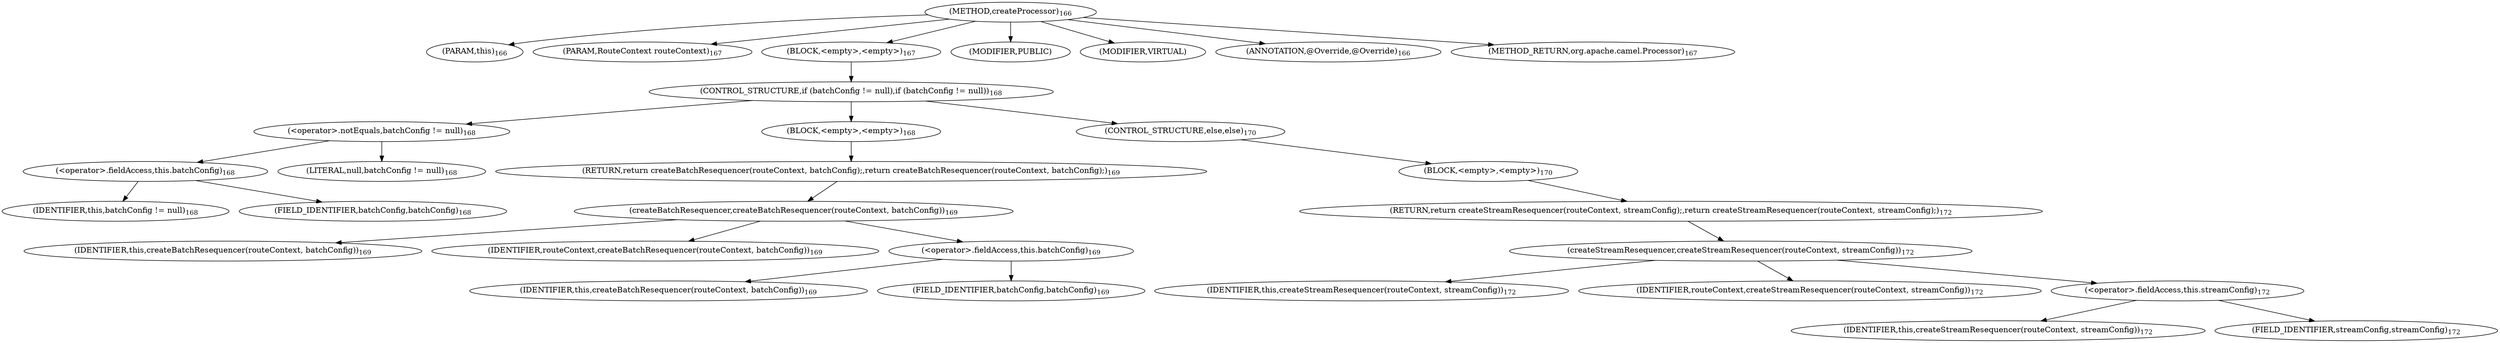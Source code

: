 digraph "createProcessor" {  
"311" [label = <(METHOD,createProcessor)<SUB>166</SUB>> ]
"34" [label = <(PARAM,this)<SUB>166</SUB>> ]
"312" [label = <(PARAM,RouteContext routeContext)<SUB>167</SUB>> ]
"313" [label = <(BLOCK,&lt;empty&gt;,&lt;empty&gt;)<SUB>167</SUB>> ]
"314" [label = <(CONTROL_STRUCTURE,if (batchConfig != null),if (batchConfig != null))<SUB>168</SUB>> ]
"315" [label = <(&lt;operator&gt;.notEquals,batchConfig != null)<SUB>168</SUB>> ]
"316" [label = <(&lt;operator&gt;.fieldAccess,this.batchConfig)<SUB>168</SUB>> ]
"317" [label = <(IDENTIFIER,this,batchConfig != null)<SUB>168</SUB>> ]
"318" [label = <(FIELD_IDENTIFIER,batchConfig,batchConfig)<SUB>168</SUB>> ]
"319" [label = <(LITERAL,null,batchConfig != null)<SUB>168</SUB>> ]
"320" [label = <(BLOCK,&lt;empty&gt;,&lt;empty&gt;)<SUB>168</SUB>> ]
"321" [label = <(RETURN,return createBatchResequencer(routeContext, batchConfig);,return createBatchResequencer(routeContext, batchConfig);)<SUB>169</SUB>> ]
"322" [label = <(createBatchResequencer,createBatchResequencer(routeContext, batchConfig))<SUB>169</SUB>> ]
"33" [label = <(IDENTIFIER,this,createBatchResequencer(routeContext, batchConfig))<SUB>169</SUB>> ]
"323" [label = <(IDENTIFIER,routeContext,createBatchResequencer(routeContext, batchConfig))<SUB>169</SUB>> ]
"324" [label = <(&lt;operator&gt;.fieldAccess,this.batchConfig)<SUB>169</SUB>> ]
"325" [label = <(IDENTIFIER,this,createBatchResequencer(routeContext, batchConfig))<SUB>169</SUB>> ]
"326" [label = <(FIELD_IDENTIFIER,batchConfig,batchConfig)<SUB>169</SUB>> ]
"327" [label = <(CONTROL_STRUCTURE,else,else)<SUB>170</SUB>> ]
"328" [label = <(BLOCK,&lt;empty&gt;,&lt;empty&gt;)<SUB>170</SUB>> ]
"329" [label = <(RETURN,return createStreamResequencer(routeContext, streamConfig);,return createStreamResequencer(routeContext, streamConfig);)<SUB>172</SUB>> ]
"330" [label = <(createStreamResequencer,createStreamResequencer(routeContext, streamConfig))<SUB>172</SUB>> ]
"35" [label = <(IDENTIFIER,this,createStreamResequencer(routeContext, streamConfig))<SUB>172</SUB>> ]
"331" [label = <(IDENTIFIER,routeContext,createStreamResequencer(routeContext, streamConfig))<SUB>172</SUB>> ]
"332" [label = <(&lt;operator&gt;.fieldAccess,this.streamConfig)<SUB>172</SUB>> ]
"333" [label = <(IDENTIFIER,this,createStreamResequencer(routeContext, streamConfig))<SUB>172</SUB>> ]
"334" [label = <(FIELD_IDENTIFIER,streamConfig,streamConfig)<SUB>172</SUB>> ]
"335" [label = <(MODIFIER,PUBLIC)> ]
"336" [label = <(MODIFIER,VIRTUAL)> ]
"337" [label = <(ANNOTATION,@Override,@Override)<SUB>166</SUB>> ]
"338" [label = <(METHOD_RETURN,org.apache.camel.Processor)<SUB>167</SUB>> ]
  "311" -> "34" 
  "311" -> "312" 
  "311" -> "313" 
  "311" -> "335" 
  "311" -> "336" 
  "311" -> "337" 
  "311" -> "338" 
  "313" -> "314" 
  "314" -> "315" 
  "314" -> "320" 
  "314" -> "327" 
  "315" -> "316" 
  "315" -> "319" 
  "316" -> "317" 
  "316" -> "318" 
  "320" -> "321" 
  "321" -> "322" 
  "322" -> "33" 
  "322" -> "323" 
  "322" -> "324" 
  "324" -> "325" 
  "324" -> "326" 
  "327" -> "328" 
  "328" -> "329" 
  "329" -> "330" 
  "330" -> "35" 
  "330" -> "331" 
  "330" -> "332" 
  "332" -> "333" 
  "332" -> "334" 
}
